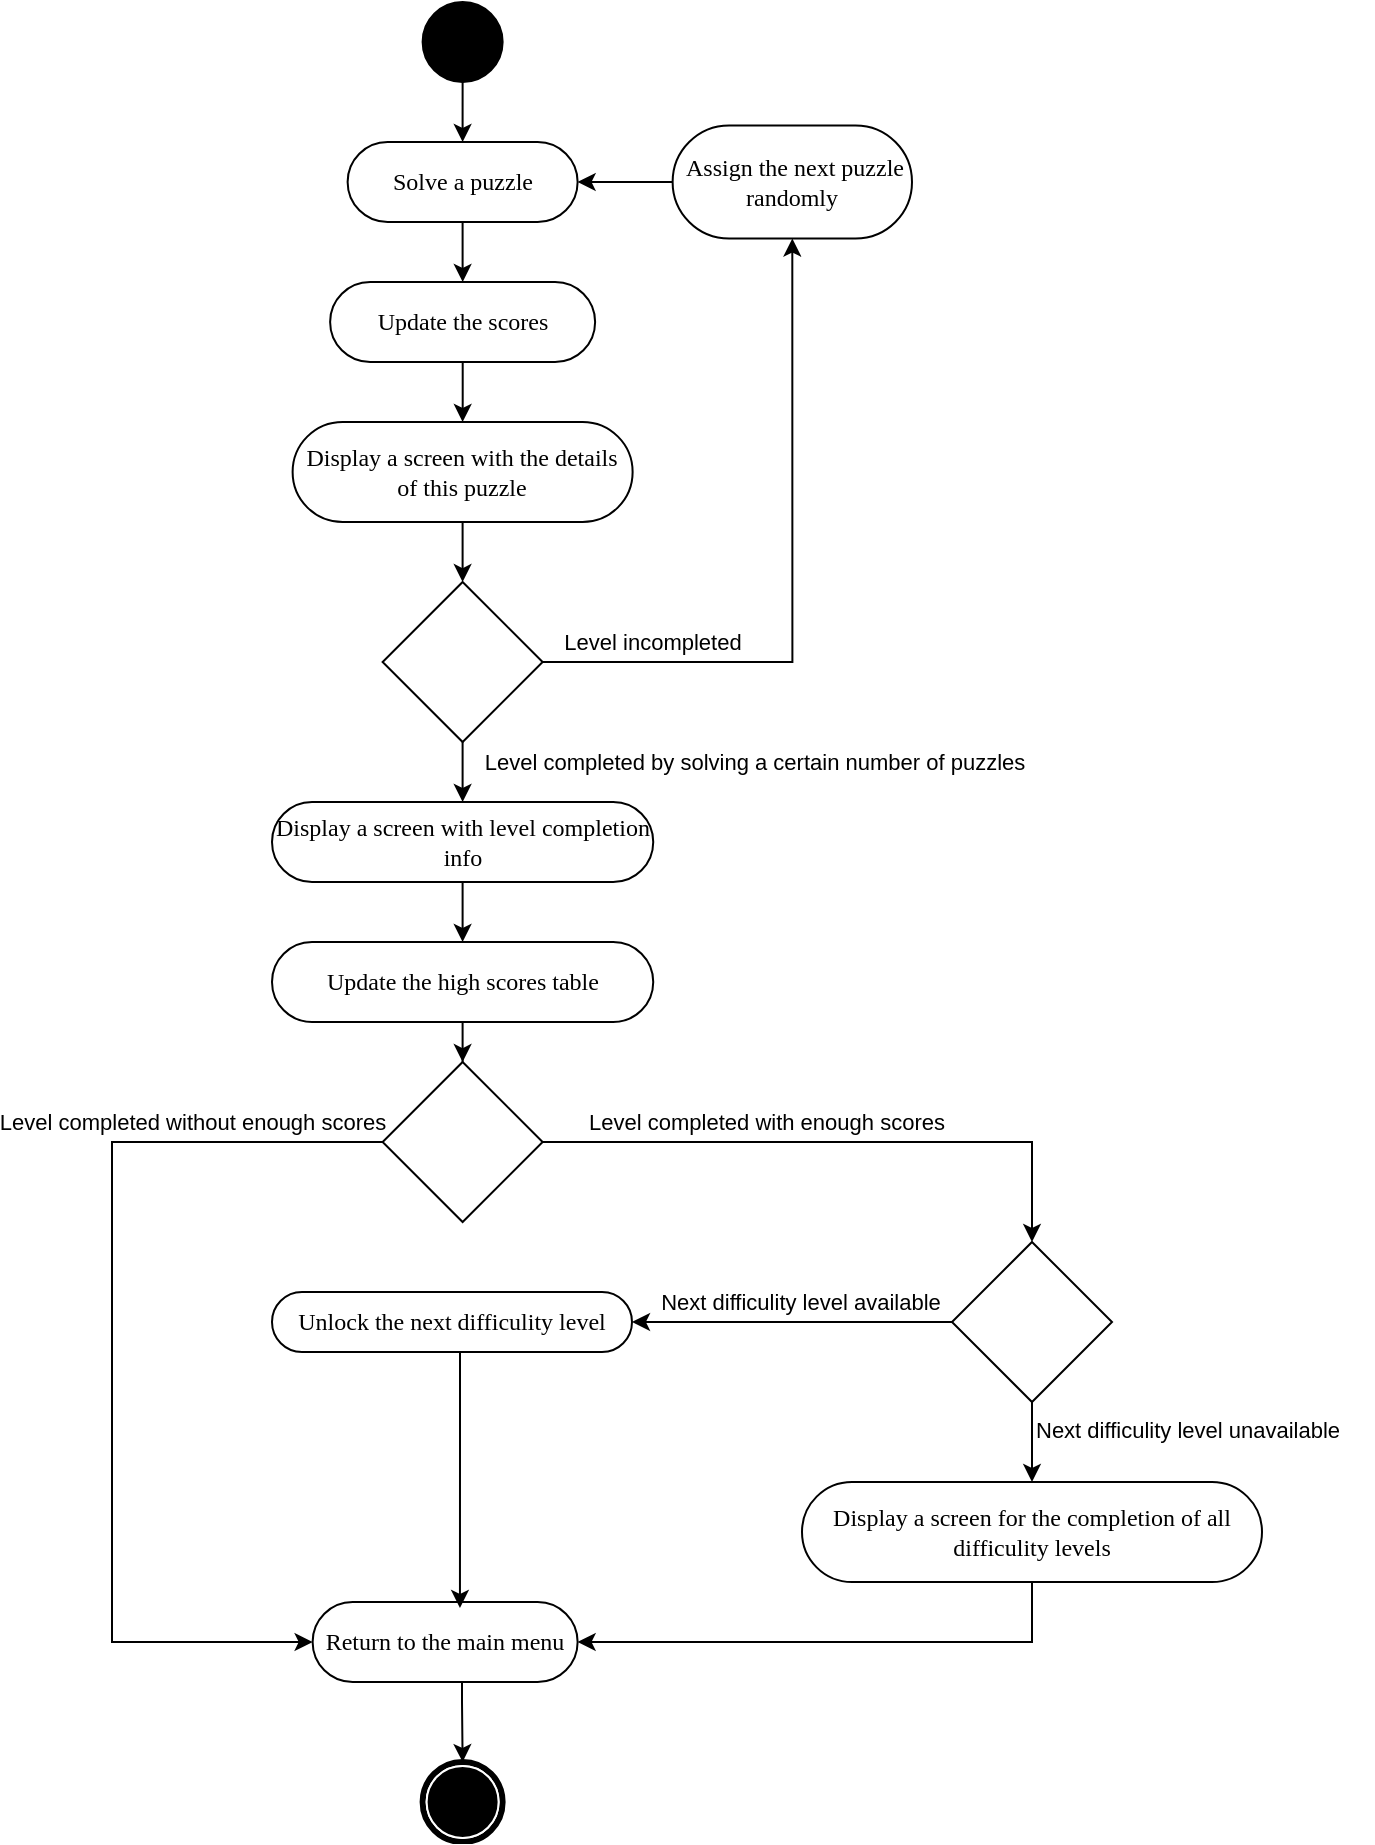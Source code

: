 <mxfile version="23.1.2" type="github">
  <diagram name="第 1 页" id="f0YeDjMEGShFUGs4qQmA">
    <mxGraphModel dx="1152" dy="3111" grid="1" gridSize="10" guides="1" tooltips="1" connect="1" arrows="1" fold="1" page="1" pageScale="1" pageWidth="291" pageHeight="413" math="0" shadow="0">
      <root>
        <mxCell id="0" />
        <mxCell id="1" parent="0" />
        <mxCell id="w6Ssev359jJsRczqyK-9-29" value="" style="edgeStyle=orthogonalEdgeStyle;rounded=0;orthogonalLoop=1;jettySize=auto;html=1;" parent="1" source="w6Ssev359jJsRczqyK-9-2" target="w6Ssev359jJsRczqyK-9-28" edge="1">
          <mxGeometry relative="1" as="geometry" />
        </mxCell>
        <mxCell id="w6Ssev359jJsRczqyK-9-2" value="Update the scores" style="rounded=1;whiteSpace=wrap;html=1;shadow=0;comic=0;labelBackgroundColor=none;strokeWidth=1;fontFamily=Verdana;fontSize=12;align=center;arcSize=50;" parent="1" vertex="1">
          <mxGeometry x="299.06" y="-2300" width="132.5" height="40" as="geometry" />
        </mxCell>
        <mxCell id="w6Ssev359jJsRczqyK-9-3" value="" style="edgeStyle=orthogonalEdgeStyle;rounded=0;orthogonalLoop=1;jettySize=auto;html=1;entryX=0.5;entryY=0;entryDx=0;entryDy=0;" parent="1" source="w6Ssev359jJsRczqyK-9-4" target="w6Ssev359jJsRczqyK-9-27" edge="1">
          <mxGeometry relative="1" as="geometry">
            <mxPoint x="365.31" y="-2370" as="targetPoint" />
          </mxGeometry>
        </mxCell>
        <mxCell id="w6Ssev359jJsRczqyK-9-4" value="" style="ellipse;whiteSpace=wrap;html=1;rounded=0;shadow=0;comic=0;labelBackgroundColor=none;strokeWidth=1;fillColor=#000000;fontFamily=Verdana;fontSize=12;align=center;" parent="1" vertex="1">
          <mxGeometry x="345.31" y="-2440" width="40" height="40" as="geometry" />
        </mxCell>
        <mxCell id="w6Ssev359jJsRczqyK-9-25" value="" style="shape=mxgraph.bpmn.shape;html=1;verticalLabelPosition=bottom;labelBackgroundColor=#ffffff;verticalAlign=top;perimeter=ellipsePerimeter;outline=end;symbol=terminate;rounded=0;shadow=0;comic=0;strokeWidth=1;fontFamily=Verdana;fontSize=12;align=center;" parent="1" vertex="1">
          <mxGeometry x="345.31" y="-1560" width="40" height="40" as="geometry" />
        </mxCell>
        <mxCell id="w6Ssev359jJsRczqyK-9-26" value="" style="edgeStyle=orthogonalEdgeStyle;rounded=0;orthogonalLoop=1;jettySize=auto;html=1;" parent="1" source="w6Ssev359jJsRczqyK-9-27" target="w6Ssev359jJsRczqyK-9-2" edge="1">
          <mxGeometry relative="1" as="geometry" />
        </mxCell>
        <mxCell id="w6Ssev359jJsRczqyK-9-27" value="Solve a puzzle" style="rounded=1;whiteSpace=wrap;html=1;shadow=0;comic=0;labelBackgroundColor=none;strokeWidth=1;fontFamily=Verdana;fontSize=12;align=center;arcSize=50;" parent="1" vertex="1">
          <mxGeometry x="307.81" y="-2370" width="115" height="40" as="geometry" />
        </mxCell>
        <mxCell id="w6Ssev359jJsRczqyK-9-31" value="" style="edgeStyle=orthogonalEdgeStyle;rounded=0;orthogonalLoop=1;jettySize=auto;html=1;" parent="1" source="w6Ssev359jJsRczqyK-9-28" target="w6Ssev359jJsRczqyK-9-30" edge="1">
          <mxGeometry relative="1" as="geometry" />
        </mxCell>
        <mxCell id="w6Ssev359jJsRczqyK-9-28" value="Display a screen with the details of this puzzle" style="rounded=1;whiteSpace=wrap;html=1;shadow=0;comic=0;labelBackgroundColor=none;strokeWidth=1;fontFamily=Verdana;fontSize=12;align=center;arcSize=50;" parent="1" vertex="1">
          <mxGeometry x="280.31" y="-2230" width="170" height="50" as="geometry" />
        </mxCell>
        <mxCell id="w6Ssev359jJsRczqyK-9-47" value="" style="edgeStyle=orthogonalEdgeStyle;rounded=0;orthogonalLoop=1;jettySize=auto;html=1;entryX=0.5;entryY=0;entryDx=0;entryDy=0;" parent="1" source="w6Ssev359jJsRczqyK-9-30" target="w6Ssev359jJsRczqyK-9-34" edge="1">
          <mxGeometry relative="1" as="geometry">
            <mxPoint x="365.4" y="-2050" as="targetPoint" />
          </mxGeometry>
        </mxCell>
        <mxCell id="w6Ssev359jJsRczqyK-9-50" value="Level completed by solving a certain number of puzzles" style="edgeLabel;html=1;align=center;verticalAlign=middle;resizable=0;points=[];" parent="w6Ssev359jJsRczqyK-9-47" vertex="1" connectable="0">
          <mxGeometry x="-0.276" relative="1" as="geometry">
            <mxPoint x="145" y="-8" as="offset" />
          </mxGeometry>
        </mxCell>
        <mxCell id="v0xXK9j6HNpIpHMnE0X--4" value="" style="edgeStyle=orthogonalEdgeStyle;rounded=0;orthogonalLoop=1;jettySize=auto;html=1;entryX=0.5;entryY=1;entryDx=0;entryDy=0;" parent="1" source="w6Ssev359jJsRczqyK-9-30" target="v0xXK9j6HNpIpHMnE0X--6" edge="1">
          <mxGeometry relative="1" as="geometry">
            <mxPoint x="520.31" y="-2120" as="targetPoint" />
          </mxGeometry>
        </mxCell>
        <mxCell id="v0xXK9j6HNpIpHMnE0X--5" value="Level incompleted" style="edgeLabel;html=1;align=center;verticalAlign=middle;resizable=0;points=[];" parent="v0xXK9j6HNpIpHMnE0X--4" vertex="1" connectable="0">
          <mxGeometry x="-0.074" y="1" relative="1" as="geometry">
            <mxPoint x="-69" y="21" as="offset" />
          </mxGeometry>
        </mxCell>
        <mxCell id="w6Ssev359jJsRczqyK-9-30" value="" style="rhombus;whiteSpace=wrap;html=1;" parent="1" vertex="1">
          <mxGeometry x="325.31" y="-2150" width="80" height="80" as="geometry" />
        </mxCell>
        <mxCell id="FdvnyTlFc0rVqR8ijGEv-2" value="" style="edgeStyle=orthogonalEdgeStyle;rounded=0;orthogonalLoop=1;jettySize=auto;html=1;" edge="1" parent="1" source="w6Ssev359jJsRczqyK-9-34" target="FdvnyTlFc0rVqR8ijGEv-1">
          <mxGeometry relative="1" as="geometry" />
        </mxCell>
        <mxCell id="w6Ssev359jJsRczqyK-9-34" value="Display a screen with level completion info" style="rounded=1;whiteSpace=wrap;html=1;shadow=0;comic=0;labelBackgroundColor=none;strokeWidth=1;fontFamily=Verdana;fontSize=12;align=center;arcSize=50;" parent="1" vertex="1">
          <mxGeometry x="270" y="-2040" width="190.62" height="40" as="geometry" />
        </mxCell>
        <mxCell id="v0xXK9j6HNpIpHMnE0X--8" value="" style="edgeStyle=orthogonalEdgeStyle;rounded=0;orthogonalLoop=1;jettySize=auto;html=1;" parent="1" source="v0xXK9j6HNpIpHMnE0X--6" target="w6Ssev359jJsRczqyK-9-27" edge="1">
          <mxGeometry relative="1" as="geometry" />
        </mxCell>
        <mxCell id="v0xXK9j6HNpIpHMnE0X--6" value="&amp;nbsp;Assign the next puzzle randomly" style="rounded=1;whiteSpace=wrap;html=1;shadow=0;comic=0;labelBackgroundColor=none;strokeWidth=1;fontFamily=Verdana;fontSize=12;align=center;arcSize=50;" parent="1" vertex="1">
          <mxGeometry x="470.31" y="-2378.25" width="119.69" height="56.5" as="geometry" />
        </mxCell>
        <mxCell id="v0xXK9j6HNpIpHMnE0X--18" value="" style="edgeStyle=orthogonalEdgeStyle;rounded=0;orthogonalLoop=1;jettySize=auto;html=1;" parent="1" source="v0xXK9j6HNpIpHMnE0X--15" target="w6Ssev359jJsRczqyK-9-25" edge="1">
          <mxGeometry relative="1" as="geometry">
            <Array as="points">
              <mxPoint x="365" y="-1590" />
              <mxPoint x="365" y="-1590" />
            </Array>
          </mxGeometry>
        </mxCell>
        <mxCell id="v0xXK9j6HNpIpHMnE0X--15" value="Return to the main menu" style="rounded=1;whiteSpace=wrap;html=1;shadow=0;comic=0;labelBackgroundColor=none;strokeWidth=1;fontFamily=Verdana;fontSize=12;align=center;arcSize=50;" parent="1" vertex="1">
          <mxGeometry x="290.31" y="-1640" width="132.5" height="40" as="geometry" />
        </mxCell>
        <mxCell id="1_Lp_Znfj6XmXs-wdfdf-7" value="" style="edgeStyle=orthogonalEdgeStyle;rounded=0;orthogonalLoop=1;jettySize=auto;html=1;entryX=0.5;entryY=0;entryDx=0;entryDy=0;" parent="1" source="1_Lp_Znfj6XmXs-wdfdf-4" target="1_Lp_Znfj6XmXs-wdfdf-10" edge="1">
          <mxGeometry relative="1" as="geometry">
            <mxPoint x="490" y="-1870" as="targetPoint" />
          </mxGeometry>
        </mxCell>
        <mxCell id="HcS68GTn1QJVdAVEGfwH-4" value="Level completed with enough scores" style="edgeLabel;html=1;align=center;verticalAlign=middle;resizable=0;points=[];" parent="1_Lp_Znfj6XmXs-wdfdf-7" vertex="1" connectable="0">
          <mxGeometry x="-0.498" y="1" relative="1" as="geometry">
            <mxPoint x="37" y="-9" as="offset" />
          </mxGeometry>
        </mxCell>
        <mxCell id="1_Lp_Znfj6XmXs-wdfdf-16" value="" style="edgeStyle=orthogonalEdgeStyle;rounded=0;orthogonalLoop=1;jettySize=auto;html=1;entryX=0;entryY=0.5;entryDx=0;entryDy=0;" parent="1" source="1_Lp_Znfj6XmXs-wdfdf-4" target="v0xXK9j6HNpIpHMnE0X--15" edge="1">
          <mxGeometry relative="1" as="geometry">
            <mxPoint x="270" y="-1620" as="targetPoint" />
            <Array as="points">
              <mxPoint x="190" y="-1870" />
              <mxPoint x="190" y="-1620" />
            </Array>
          </mxGeometry>
        </mxCell>
        <mxCell id="HcS68GTn1QJVdAVEGfwH-2" value="Level completed without enough scores" style="edgeLabel;html=1;align=center;verticalAlign=middle;resizable=0;points=[];" parent="1_Lp_Znfj6XmXs-wdfdf-16" vertex="1" connectable="0">
          <mxGeometry x="-0.075" y="-4" relative="1" as="geometry">
            <mxPoint x="44" y="-99" as="offset" />
          </mxGeometry>
        </mxCell>
        <mxCell id="1_Lp_Znfj6XmXs-wdfdf-4" value="" style="rhombus;whiteSpace=wrap;html=1;" parent="1" vertex="1">
          <mxGeometry x="325.31" y="-1910" width="80" height="80" as="geometry" />
        </mxCell>
        <mxCell id="1_Lp_Znfj6XmXs-wdfdf-17" value="" style="edgeStyle=orthogonalEdgeStyle;rounded=0;orthogonalLoop=1;jettySize=auto;html=1;" parent="1" source="1_Lp_Znfj6XmXs-wdfdf-10" target="1_Lp_Znfj6XmXs-wdfdf-13" edge="1">
          <mxGeometry relative="1" as="geometry" />
        </mxCell>
        <mxCell id="HcS68GTn1QJVdAVEGfwH-5" value="Next difficulity level available" style="edgeLabel;html=1;align=center;verticalAlign=middle;resizable=0;points=[];" parent="1_Lp_Znfj6XmXs-wdfdf-17" vertex="1" connectable="0">
          <mxGeometry x="0.259" y="1" relative="1" as="geometry">
            <mxPoint x="24" y="-11" as="offset" />
          </mxGeometry>
        </mxCell>
        <mxCell id="1_Lp_Znfj6XmXs-wdfdf-18" value="" style="edgeStyle=orthogonalEdgeStyle;rounded=0;orthogonalLoop=1;jettySize=auto;html=1;" parent="1" source="1_Lp_Znfj6XmXs-wdfdf-10" target="1_Lp_Znfj6XmXs-wdfdf-14" edge="1">
          <mxGeometry relative="1" as="geometry" />
        </mxCell>
        <mxCell id="1_Lp_Znfj6XmXs-wdfdf-10" value="" style="rhombus;whiteSpace=wrap;html=1;" parent="1" vertex="1">
          <mxGeometry x="610" y="-1820" width="80" height="80" as="geometry" />
        </mxCell>
        <mxCell id="1_Lp_Znfj6XmXs-wdfdf-28" value="" style="edgeStyle=orthogonalEdgeStyle;rounded=0;orthogonalLoop=1;jettySize=auto;html=1;entryX=0.556;entryY=0.075;entryDx=0;entryDy=0;entryPerimeter=0;" parent="1" source="1_Lp_Znfj6XmXs-wdfdf-13" target="v0xXK9j6HNpIpHMnE0X--15" edge="1">
          <mxGeometry relative="1" as="geometry">
            <mxPoint x="365" y="-1640" as="targetPoint" />
            <Array as="points">
              <mxPoint x="364" y="-1720" />
              <mxPoint x="364" y="-1720" />
            </Array>
          </mxGeometry>
        </mxCell>
        <mxCell id="1_Lp_Znfj6XmXs-wdfdf-13" value="Unlock the next difficulity level" style="rounded=1;whiteSpace=wrap;html=1;shadow=0;comic=0;labelBackgroundColor=none;strokeWidth=1;fontFamily=Verdana;fontSize=12;align=center;arcSize=50;" parent="1" vertex="1">
          <mxGeometry x="270" y="-1795" width="180" height="30" as="geometry" />
        </mxCell>
        <mxCell id="1_Lp_Znfj6XmXs-wdfdf-20" value="" style="edgeStyle=orthogonalEdgeStyle;rounded=0;orthogonalLoop=1;jettySize=auto;html=1;entryX=1;entryY=0.5;entryDx=0;entryDy=0;exitX=0.5;exitY=1;exitDx=0;exitDy=0;" parent="1" source="1_Lp_Znfj6XmXs-wdfdf-14" target="v0xXK9j6HNpIpHMnE0X--15" edge="1">
          <mxGeometry relative="1" as="geometry">
            <mxPoint x="585.31" y="-1595" as="targetPoint" />
          </mxGeometry>
        </mxCell>
        <mxCell id="1_Lp_Znfj6XmXs-wdfdf-14" value="Display a screen for the completion of all difficulity levels" style="rounded=1;whiteSpace=wrap;html=1;shadow=0;comic=0;labelBackgroundColor=none;strokeWidth=1;fontFamily=Verdana;fontSize=12;align=center;arcSize=50;" parent="1" vertex="1">
          <mxGeometry x="535" y="-1700" width="230" height="50" as="geometry" />
        </mxCell>
        <mxCell id="HcS68GTn1QJVdAVEGfwH-6" value="&lt;span style=&quot;color: rgb(0, 0, 0); font-family: Helvetica; font-size: 11px; font-style: normal; font-variant-ligatures: normal; font-variant-caps: normal; font-weight: 400; letter-spacing: normal; orphans: 2; text-align: center; text-indent: 0px; text-transform: none; widows: 2; word-spacing: 0px; -webkit-text-stroke-width: 0px; background-color: rgb(255, 255, 255); text-decoration-thickness: initial; text-decoration-style: initial; text-decoration-color: initial; float: none; display: inline !important;&quot;&gt;Next difficulity level unavailable&lt;/span&gt;" style="text;whiteSpace=wrap;html=1;" parent="1" vertex="1">
          <mxGeometry x="650" y="-1740" width="170" height="40" as="geometry" />
        </mxCell>
        <mxCell id="FdvnyTlFc0rVqR8ijGEv-3" value="" style="edgeStyle=orthogonalEdgeStyle;rounded=0;orthogonalLoop=1;jettySize=auto;html=1;" edge="1" parent="1" source="FdvnyTlFc0rVqR8ijGEv-1" target="1_Lp_Znfj6XmXs-wdfdf-4">
          <mxGeometry relative="1" as="geometry" />
        </mxCell>
        <mxCell id="FdvnyTlFc0rVqR8ijGEv-1" value="Update the high scores table" style="rounded=1;whiteSpace=wrap;html=1;shadow=0;comic=0;labelBackgroundColor=none;strokeWidth=1;fontFamily=Verdana;fontSize=12;align=center;arcSize=50;" vertex="1" parent="1">
          <mxGeometry x="270" y="-1970" width="190.62" height="40" as="geometry" />
        </mxCell>
      </root>
    </mxGraphModel>
  </diagram>
</mxfile>
